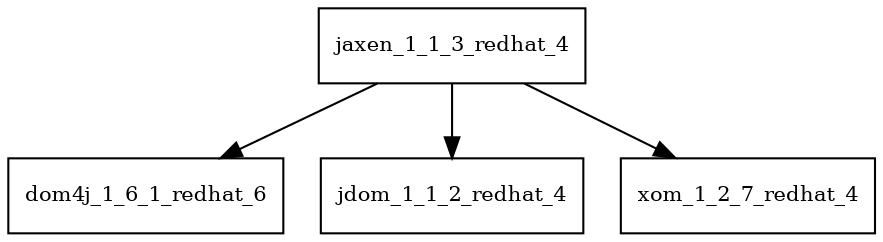 digraph jaxen_1_1_3_redhat_4_dependencies {
  node [shape = box, fontsize=10.0];
  jaxen_1_1_3_redhat_4 -> dom4j_1_6_1_redhat_6;
  jaxen_1_1_3_redhat_4 -> jdom_1_1_2_redhat_4;
  jaxen_1_1_3_redhat_4 -> xom_1_2_7_redhat_4;
}
